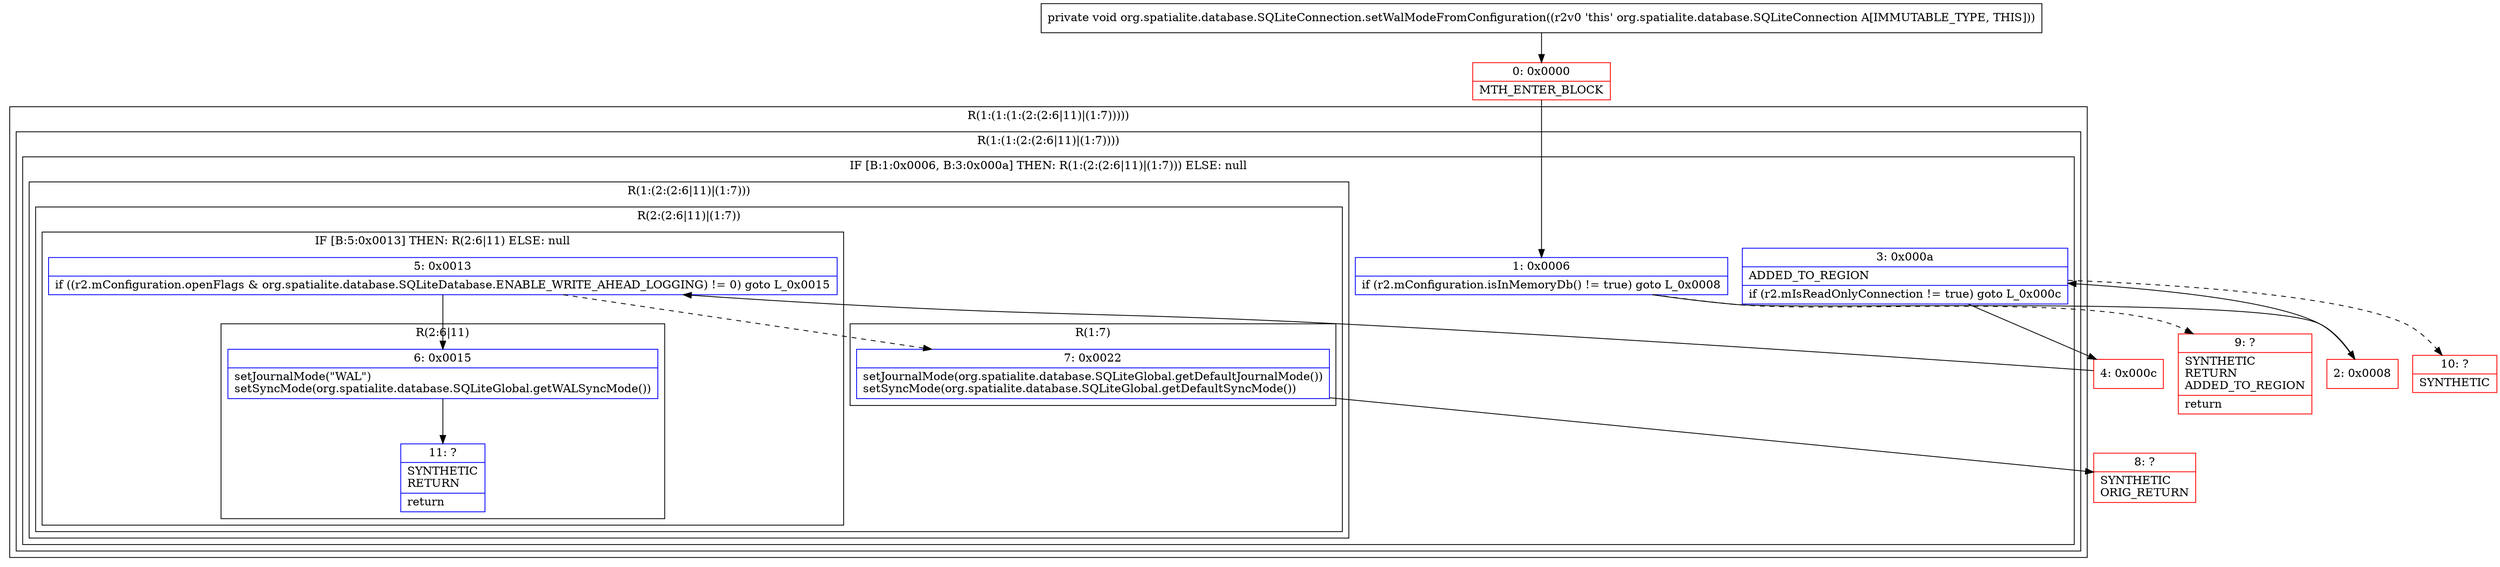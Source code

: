digraph "CFG fororg.spatialite.database.SQLiteConnection.setWalModeFromConfiguration()V" {
subgraph cluster_Region_1164936971 {
label = "R(1:(1:(1:(2:(2:6|11)|(1:7)))))";
node [shape=record,color=blue];
subgraph cluster_Region_841013829 {
label = "R(1:(1:(2:(2:6|11)|(1:7))))";
node [shape=record,color=blue];
subgraph cluster_IfRegion_755406809 {
label = "IF [B:1:0x0006, B:3:0x000a] THEN: R(1:(2:(2:6|11)|(1:7))) ELSE: null";
node [shape=record,color=blue];
Node_1 [shape=record,label="{1\:\ 0x0006|if (r2.mConfiguration.isInMemoryDb() != true) goto L_0x0008\l}"];
Node_3 [shape=record,label="{3\:\ 0x000a|ADDED_TO_REGION\l|if (r2.mIsReadOnlyConnection != true) goto L_0x000c\l}"];
subgraph cluster_Region_270396780 {
label = "R(1:(2:(2:6|11)|(1:7)))";
node [shape=record,color=blue];
subgraph cluster_Region_703817659 {
label = "R(2:(2:6|11)|(1:7))";
node [shape=record,color=blue];
subgraph cluster_IfRegion_498430514 {
label = "IF [B:5:0x0013] THEN: R(2:6|11) ELSE: null";
node [shape=record,color=blue];
Node_5 [shape=record,label="{5\:\ 0x0013|if ((r2.mConfiguration.openFlags & org.spatialite.database.SQLiteDatabase.ENABLE_WRITE_AHEAD_LOGGING) != 0) goto L_0x0015\l}"];
subgraph cluster_Region_76846594 {
label = "R(2:6|11)";
node [shape=record,color=blue];
Node_6 [shape=record,label="{6\:\ 0x0015|setJournalMode(\"WAL\")\lsetSyncMode(org.spatialite.database.SQLiteGlobal.getWALSyncMode())\l}"];
Node_11 [shape=record,label="{11\:\ ?|SYNTHETIC\lRETURN\l|return\l}"];
}
}
subgraph cluster_Region_2065530225 {
label = "R(1:7)";
node [shape=record,color=blue];
Node_7 [shape=record,label="{7\:\ 0x0022|setJournalMode(org.spatialite.database.SQLiteGlobal.getDefaultJournalMode())\lsetSyncMode(org.spatialite.database.SQLiteGlobal.getDefaultSyncMode())\l}"];
}
}
}
}
}
}
Node_0 [shape=record,color=red,label="{0\:\ 0x0000|MTH_ENTER_BLOCK\l}"];
Node_2 [shape=record,color=red,label="{2\:\ 0x0008}"];
Node_4 [shape=record,color=red,label="{4\:\ 0x000c}"];
Node_8 [shape=record,color=red,label="{8\:\ ?|SYNTHETIC\lORIG_RETURN\l}"];
Node_9 [shape=record,color=red,label="{9\:\ ?|SYNTHETIC\lRETURN\lADDED_TO_REGION\l|return\l}"];
Node_10 [shape=record,color=red,label="{10\:\ ?|SYNTHETIC\l}"];
MethodNode[shape=record,label="{private void org.spatialite.database.SQLiteConnection.setWalModeFromConfiguration((r2v0 'this' org.spatialite.database.SQLiteConnection A[IMMUTABLE_TYPE, THIS])) }"];
MethodNode -> Node_0;
Node_1 -> Node_2;
Node_1 -> Node_9[style=dashed];
Node_3 -> Node_4;
Node_3 -> Node_10[style=dashed];
Node_5 -> Node_6;
Node_5 -> Node_7[style=dashed];
Node_6 -> Node_11;
Node_7 -> Node_8;
Node_0 -> Node_1;
Node_2 -> Node_3;
Node_4 -> Node_5;
}

